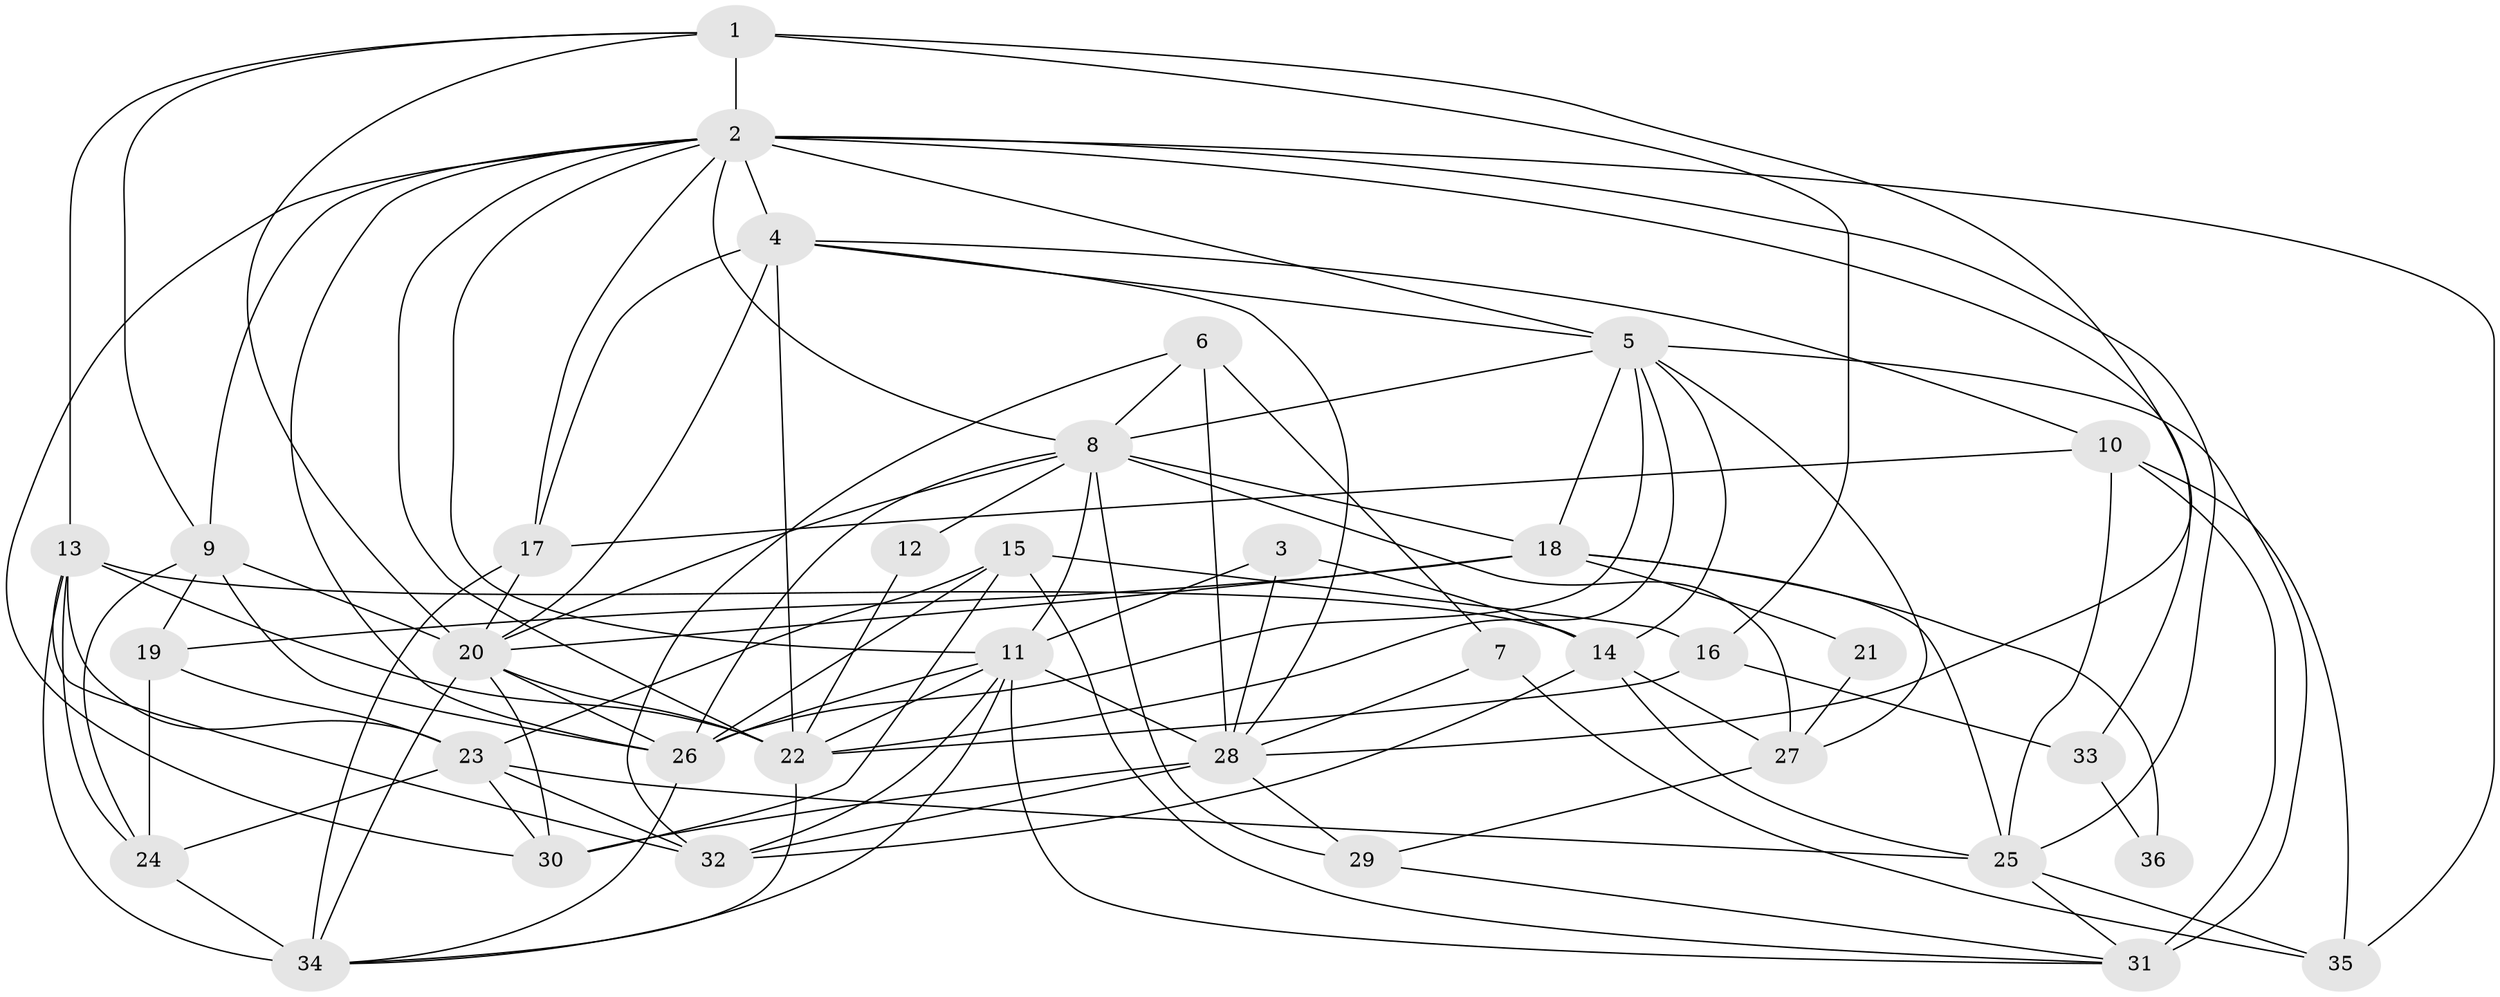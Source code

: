 // original degree distribution, {3: 0.23333333333333334, 4: 0.37777777777777777, 5: 0.16666666666666666, 2: 0.12222222222222222, 8: 0.03333333333333333, 7: 0.044444444444444446, 6: 0.022222222222222223}
// Generated by graph-tools (version 1.1) at 2025/50/03/04/25 22:50:54]
// undirected, 36 vertices, 107 edges
graph export_dot {
  node [color=gray90,style=filled];
  1;
  2;
  3;
  4;
  5;
  6;
  7;
  8;
  9;
  10;
  11;
  12;
  13;
  14;
  15;
  16;
  17;
  18;
  19;
  20;
  21;
  22;
  23;
  24;
  25;
  26;
  27;
  28;
  29;
  30;
  31;
  32;
  33;
  34;
  35;
  36;
  1 -- 2 [weight=1.0];
  1 -- 9 [weight=1.0];
  1 -- 13 [weight=1.0];
  1 -- 16 [weight=2.0];
  1 -- 20 [weight=1.0];
  1 -- 28 [weight=1.0];
  2 -- 4 [weight=3.0];
  2 -- 5 [weight=2.0];
  2 -- 8 [weight=1.0];
  2 -- 9 [weight=1.0];
  2 -- 11 [weight=1.0];
  2 -- 17 [weight=2.0];
  2 -- 22 [weight=1.0];
  2 -- 25 [weight=1.0];
  2 -- 26 [weight=1.0];
  2 -- 30 [weight=1.0];
  2 -- 33 [weight=1.0];
  2 -- 35 [weight=1.0];
  3 -- 11 [weight=1.0];
  3 -- 14 [weight=1.0];
  3 -- 28 [weight=1.0];
  4 -- 5 [weight=1.0];
  4 -- 10 [weight=1.0];
  4 -- 17 [weight=1.0];
  4 -- 20 [weight=1.0];
  4 -- 22 [weight=1.0];
  4 -- 28 [weight=1.0];
  5 -- 8 [weight=1.0];
  5 -- 14 [weight=1.0];
  5 -- 18 [weight=1.0];
  5 -- 22 [weight=1.0];
  5 -- 26 [weight=1.0];
  5 -- 27 [weight=1.0];
  5 -- 31 [weight=2.0];
  6 -- 7 [weight=1.0];
  6 -- 8 [weight=1.0];
  6 -- 28 [weight=2.0];
  6 -- 32 [weight=1.0];
  7 -- 28 [weight=1.0];
  7 -- 35 [weight=1.0];
  8 -- 11 [weight=2.0];
  8 -- 12 [weight=1.0];
  8 -- 18 [weight=1.0];
  8 -- 20 [weight=1.0];
  8 -- 26 [weight=1.0];
  8 -- 27 [weight=1.0];
  8 -- 29 [weight=1.0];
  9 -- 19 [weight=1.0];
  9 -- 20 [weight=1.0];
  9 -- 24 [weight=1.0];
  9 -- 26 [weight=2.0];
  10 -- 17 [weight=1.0];
  10 -- 25 [weight=1.0];
  10 -- 31 [weight=2.0];
  10 -- 35 [weight=1.0];
  11 -- 22 [weight=1.0];
  11 -- 26 [weight=2.0];
  11 -- 28 [weight=1.0];
  11 -- 31 [weight=1.0];
  11 -- 32 [weight=1.0];
  11 -- 34 [weight=1.0];
  12 -- 22 [weight=1.0];
  13 -- 14 [weight=1.0];
  13 -- 22 [weight=1.0];
  13 -- 23 [weight=1.0];
  13 -- 24 [weight=1.0];
  13 -- 32 [weight=1.0];
  13 -- 34 [weight=1.0];
  14 -- 25 [weight=1.0];
  14 -- 27 [weight=1.0];
  14 -- 32 [weight=1.0];
  15 -- 16 [weight=1.0];
  15 -- 23 [weight=1.0];
  15 -- 26 [weight=1.0];
  15 -- 30 [weight=1.0];
  15 -- 31 [weight=1.0];
  16 -- 22 [weight=1.0];
  16 -- 33 [weight=1.0];
  17 -- 20 [weight=1.0];
  17 -- 34 [weight=2.0];
  18 -- 19 [weight=1.0];
  18 -- 20 [weight=1.0];
  18 -- 21 [weight=1.0];
  18 -- 25 [weight=1.0];
  18 -- 36 [weight=1.0];
  19 -- 23 [weight=1.0];
  19 -- 24 [weight=1.0];
  20 -- 22 [weight=1.0];
  20 -- 26 [weight=1.0];
  20 -- 30 [weight=1.0];
  20 -- 34 [weight=1.0];
  21 -- 27 [weight=1.0];
  22 -- 34 [weight=1.0];
  23 -- 24 [weight=1.0];
  23 -- 25 [weight=1.0];
  23 -- 30 [weight=1.0];
  23 -- 32 [weight=1.0];
  24 -- 34 [weight=1.0];
  25 -- 31 [weight=1.0];
  25 -- 35 [weight=1.0];
  26 -- 34 [weight=1.0];
  27 -- 29 [weight=1.0];
  28 -- 29 [weight=1.0];
  28 -- 30 [weight=1.0];
  28 -- 32 [weight=2.0];
  29 -- 31 [weight=1.0];
  33 -- 36 [weight=1.0];
}
